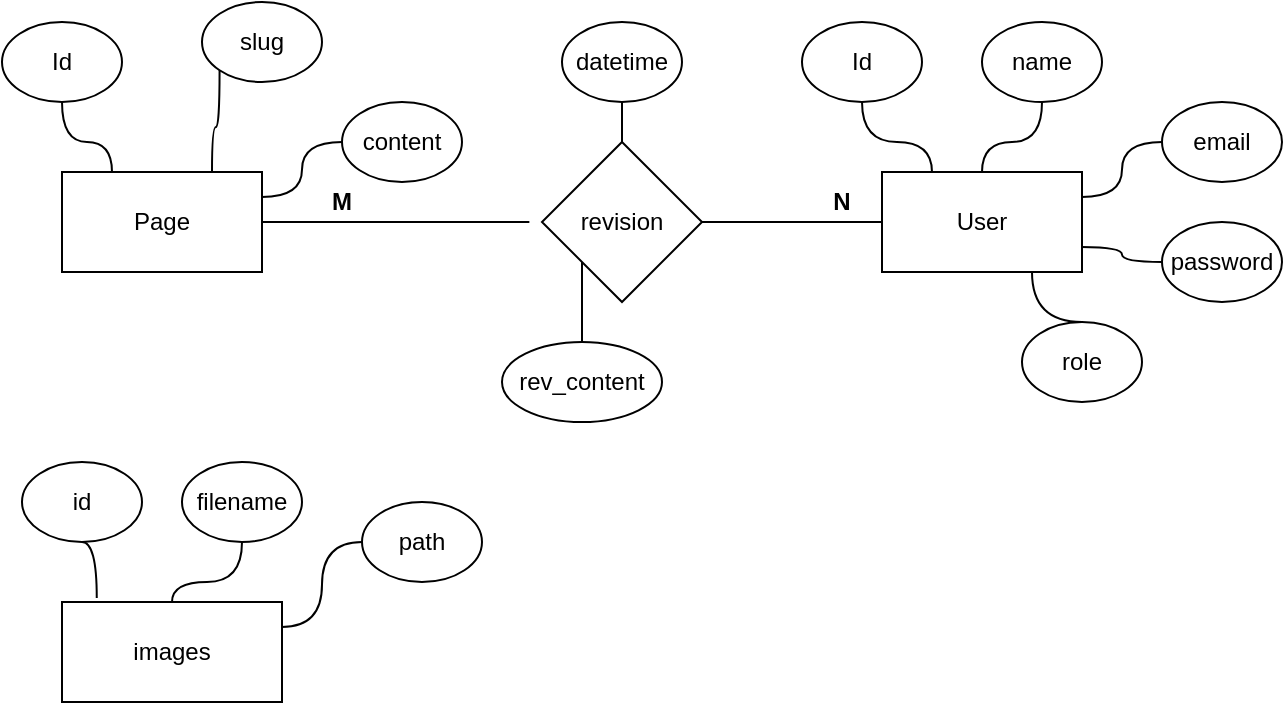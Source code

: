 <mxfile version="14.4.9" type="gitlab">
  <diagram id="R2lEEEUBdFMjLlhIrx00" name="Page-1">
    <mxGraphModel dx="782" dy="469" grid="1" gridSize="10" guides="1" tooltips="1" connect="1" arrows="1" fold="1" page="1" pageScale="1" pageWidth="827" pageHeight="1169" math="0" shadow="0" extFonts="Permanent Marker^https://fonts.googleapis.com/css?family=Permanent+Marker">
      <root>
        <mxCell id="0" />
        <mxCell id="1" parent="0" />
        <mxCell id="qQBjTNLBhVrsHFlp6GPE-38" style="edgeStyle=orthogonalEdgeStyle;curved=1;orthogonalLoop=1;jettySize=auto;html=1;exitX=1;exitY=0.5;exitDx=0;exitDy=0;endArrow=none;endFill=0;" edge="1" parent="1" source="qQBjTNLBhVrsHFlp6GPE-14" target="qQBjTNLBhVrsHFlp6GPE-29">
          <mxGeometry relative="1" as="geometry" />
        </mxCell>
        <mxCell id="qQBjTNLBhVrsHFlp6GPE-14" value="revision" style="rhombus;whiteSpace=wrap;html=1;" vertex="1" parent="1">
          <mxGeometry x="320" y="150" width="80" height="80" as="geometry" />
        </mxCell>
        <mxCell id="qQBjTNLBhVrsHFlp6GPE-24" style="edgeStyle=orthogonalEdgeStyle;curved=1;orthogonalLoop=1;jettySize=auto;html=1;exitX=0.75;exitY=0;exitDx=0;exitDy=0;entryX=0;entryY=1;entryDx=0;entryDy=0;endArrow=none;endFill=0;" edge="1" parent="1" source="qQBjTNLBhVrsHFlp6GPE-19" target="qQBjTNLBhVrsHFlp6GPE-21">
          <mxGeometry relative="1" as="geometry" />
        </mxCell>
        <mxCell id="qQBjTNLBhVrsHFlp6GPE-26" style="edgeStyle=orthogonalEdgeStyle;curved=1;orthogonalLoop=1;jettySize=auto;html=1;exitX=1;exitY=0.5;exitDx=0;exitDy=0;entryX=-0.079;entryY=0.5;entryDx=0;entryDy=0;entryPerimeter=0;endArrow=none;endFill=0;" edge="1" parent="1" source="qQBjTNLBhVrsHFlp6GPE-19" target="qQBjTNLBhVrsHFlp6GPE-14">
          <mxGeometry relative="1" as="geometry" />
        </mxCell>
        <mxCell id="qQBjTNLBhVrsHFlp6GPE-19" value="Page" style="rounded=0;whiteSpace=wrap;html=1;" vertex="1" parent="1">
          <mxGeometry x="80" y="165" width="100" height="50" as="geometry" />
        </mxCell>
        <mxCell id="qQBjTNLBhVrsHFlp6GPE-25" style="edgeStyle=orthogonalEdgeStyle;curved=1;orthogonalLoop=1;jettySize=auto;html=1;exitX=0.5;exitY=1;exitDx=0;exitDy=0;entryX=0.25;entryY=0;entryDx=0;entryDy=0;endArrow=none;endFill=0;" edge="1" parent="1" source="qQBjTNLBhVrsHFlp6GPE-20" target="qQBjTNLBhVrsHFlp6GPE-19">
          <mxGeometry relative="1" as="geometry" />
        </mxCell>
        <mxCell id="qQBjTNLBhVrsHFlp6GPE-20" value="Id" style="ellipse;whiteSpace=wrap;html=1;" vertex="1" parent="1">
          <mxGeometry x="50" y="90" width="60" height="40" as="geometry" />
        </mxCell>
        <mxCell id="qQBjTNLBhVrsHFlp6GPE-21" value="slug" style="ellipse;whiteSpace=wrap;html=1;" vertex="1" parent="1">
          <mxGeometry x="150" y="80" width="60" height="40" as="geometry" />
        </mxCell>
        <mxCell id="qQBjTNLBhVrsHFlp6GPE-27" style="edgeStyle=orthogonalEdgeStyle;curved=1;orthogonalLoop=1;jettySize=auto;html=1;exitX=0;exitY=0.5;exitDx=0;exitDy=0;entryX=1;entryY=0.25;entryDx=0;entryDy=0;endArrow=none;endFill=0;" edge="1" parent="1" source="qQBjTNLBhVrsHFlp6GPE-22" target="qQBjTNLBhVrsHFlp6GPE-19">
          <mxGeometry relative="1" as="geometry" />
        </mxCell>
        <mxCell id="qQBjTNLBhVrsHFlp6GPE-22" value="content" style="ellipse;whiteSpace=wrap;html=1;" vertex="1" parent="1">
          <mxGeometry x="220" y="130" width="60" height="40" as="geometry" />
        </mxCell>
        <mxCell id="qQBjTNLBhVrsHFlp6GPE-29" value="User" style="rounded=0;whiteSpace=wrap;html=1;" vertex="1" parent="1">
          <mxGeometry x="490" y="165" width="100" height="50" as="geometry" />
        </mxCell>
        <mxCell id="qQBjTNLBhVrsHFlp6GPE-31" style="edgeStyle=orthogonalEdgeStyle;curved=1;orthogonalLoop=1;jettySize=auto;html=1;entryX=0.25;entryY=0;entryDx=0;entryDy=0;endArrow=none;endFill=0;" edge="1" parent="1" source="qQBjTNLBhVrsHFlp6GPE-30" target="qQBjTNLBhVrsHFlp6GPE-29">
          <mxGeometry relative="1" as="geometry" />
        </mxCell>
        <mxCell id="qQBjTNLBhVrsHFlp6GPE-30" value="Id" style="ellipse;whiteSpace=wrap;html=1;" vertex="1" parent="1">
          <mxGeometry x="450" y="90" width="60" height="40" as="geometry" />
        </mxCell>
        <mxCell id="qQBjTNLBhVrsHFlp6GPE-33" style="edgeStyle=orthogonalEdgeStyle;curved=1;orthogonalLoop=1;jettySize=auto;html=1;exitX=0.5;exitY=1;exitDx=0;exitDy=0;entryX=0.5;entryY=0;entryDx=0;entryDy=0;endArrow=none;endFill=0;" edge="1" parent="1" source="qQBjTNLBhVrsHFlp6GPE-32" target="qQBjTNLBhVrsHFlp6GPE-29">
          <mxGeometry relative="1" as="geometry" />
        </mxCell>
        <mxCell id="qQBjTNLBhVrsHFlp6GPE-32" value="name" style="ellipse;whiteSpace=wrap;html=1;" vertex="1" parent="1">
          <mxGeometry x="540" y="90" width="60" height="40" as="geometry" />
        </mxCell>
        <mxCell id="qQBjTNLBhVrsHFlp6GPE-36" style="edgeStyle=orthogonalEdgeStyle;curved=1;orthogonalLoop=1;jettySize=auto;html=1;exitX=0;exitY=0.5;exitDx=0;exitDy=0;entryX=1;entryY=0.25;entryDx=0;entryDy=0;endArrow=none;endFill=0;" edge="1" parent="1" source="qQBjTNLBhVrsHFlp6GPE-34" target="qQBjTNLBhVrsHFlp6GPE-29">
          <mxGeometry relative="1" as="geometry" />
        </mxCell>
        <mxCell id="qQBjTNLBhVrsHFlp6GPE-34" value="email" style="ellipse;whiteSpace=wrap;html=1;" vertex="1" parent="1">
          <mxGeometry x="630" y="130" width="60" height="40" as="geometry" />
        </mxCell>
        <mxCell id="qQBjTNLBhVrsHFlp6GPE-37" style="edgeStyle=orthogonalEdgeStyle;curved=1;orthogonalLoop=1;jettySize=auto;html=1;exitX=0;exitY=0.5;exitDx=0;exitDy=0;entryX=1;entryY=0.75;entryDx=0;entryDy=0;endArrow=none;endFill=0;" edge="1" parent="1" source="qQBjTNLBhVrsHFlp6GPE-35" target="qQBjTNLBhVrsHFlp6GPE-29">
          <mxGeometry relative="1" as="geometry" />
        </mxCell>
        <mxCell id="qQBjTNLBhVrsHFlp6GPE-35" value="password" style="ellipse;whiteSpace=wrap;html=1;" vertex="1" parent="1">
          <mxGeometry x="630" y="190" width="60" height="40" as="geometry" />
        </mxCell>
        <mxCell id="qQBjTNLBhVrsHFlp6GPE-40" style="edgeStyle=orthogonalEdgeStyle;curved=1;orthogonalLoop=1;jettySize=auto;html=1;exitX=0.5;exitY=0;exitDx=0;exitDy=0;entryX=0.75;entryY=1;entryDx=0;entryDy=0;endArrow=none;endFill=0;" edge="1" parent="1" source="qQBjTNLBhVrsHFlp6GPE-39" target="qQBjTNLBhVrsHFlp6GPE-29">
          <mxGeometry relative="1" as="geometry" />
        </mxCell>
        <mxCell id="qQBjTNLBhVrsHFlp6GPE-39" value="role" style="ellipse;whiteSpace=wrap;html=1;" vertex="1" parent="1">
          <mxGeometry x="560" y="240" width="60" height="40" as="geometry" />
        </mxCell>
        <mxCell id="qQBjTNLBhVrsHFlp6GPE-41" value="images" style="rounded=0;whiteSpace=wrap;html=1;" vertex="1" parent="1">
          <mxGeometry x="80" y="380" width="110" height="50" as="geometry" />
        </mxCell>
        <mxCell id="qQBjTNLBhVrsHFlp6GPE-44" style="edgeStyle=orthogonalEdgeStyle;curved=1;orthogonalLoop=1;jettySize=auto;html=1;exitX=0.5;exitY=1;exitDx=0;exitDy=0;entryX=0.5;entryY=0;entryDx=0;entryDy=0;endArrow=none;endFill=0;" edge="1" parent="1" source="qQBjTNLBhVrsHFlp6GPE-42" target="qQBjTNLBhVrsHFlp6GPE-14">
          <mxGeometry relative="1" as="geometry" />
        </mxCell>
        <mxCell id="qQBjTNLBhVrsHFlp6GPE-42" value="datetime" style="ellipse;whiteSpace=wrap;html=1;" vertex="1" parent="1">
          <mxGeometry x="330" y="90" width="60" height="40" as="geometry" />
        </mxCell>
        <mxCell id="qQBjTNLBhVrsHFlp6GPE-46" style="edgeStyle=orthogonalEdgeStyle;curved=1;orthogonalLoop=1;jettySize=auto;html=1;entryX=0;entryY=1;entryDx=0;entryDy=0;endArrow=none;endFill=0;" edge="1" parent="1" source="qQBjTNLBhVrsHFlp6GPE-45" target="qQBjTNLBhVrsHFlp6GPE-14">
          <mxGeometry relative="1" as="geometry" />
        </mxCell>
        <mxCell id="qQBjTNLBhVrsHFlp6GPE-45" value="rev_content" style="ellipse;whiteSpace=wrap;html=1;" vertex="1" parent="1">
          <mxGeometry x="300" y="250" width="80" height="40" as="geometry" />
        </mxCell>
        <mxCell id="qQBjTNLBhVrsHFlp6GPE-48" style="edgeStyle=orthogonalEdgeStyle;curved=1;orthogonalLoop=1;jettySize=auto;html=1;exitX=0.5;exitY=1;exitDx=0;exitDy=0;entryX=0.158;entryY=-0.04;entryDx=0;entryDy=0;entryPerimeter=0;endArrow=none;endFill=0;" edge="1" parent="1" source="qQBjTNLBhVrsHFlp6GPE-47" target="qQBjTNLBhVrsHFlp6GPE-41">
          <mxGeometry relative="1" as="geometry" />
        </mxCell>
        <mxCell id="qQBjTNLBhVrsHFlp6GPE-47" value="id" style="ellipse;whiteSpace=wrap;html=1;" vertex="1" parent="1">
          <mxGeometry x="60" y="310" width="60" height="40" as="geometry" />
        </mxCell>
        <mxCell id="qQBjTNLBhVrsHFlp6GPE-50" style="edgeStyle=orthogonalEdgeStyle;curved=1;orthogonalLoop=1;jettySize=auto;html=1;exitX=0.5;exitY=1;exitDx=0;exitDy=0;entryX=0.5;entryY=0;entryDx=0;entryDy=0;endArrow=none;endFill=0;" edge="1" parent="1" source="qQBjTNLBhVrsHFlp6GPE-49" target="qQBjTNLBhVrsHFlp6GPE-41">
          <mxGeometry relative="1" as="geometry" />
        </mxCell>
        <mxCell id="qQBjTNLBhVrsHFlp6GPE-49" value="filename" style="ellipse;whiteSpace=wrap;html=1;" vertex="1" parent="1">
          <mxGeometry x="140" y="310" width="60" height="40" as="geometry" />
        </mxCell>
        <mxCell id="qQBjTNLBhVrsHFlp6GPE-52" style="edgeStyle=orthogonalEdgeStyle;curved=1;orthogonalLoop=1;jettySize=auto;html=1;exitX=0;exitY=0.5;exitDx=0;exitDy=0;entryX=1;entryY=0.25;entryDx=0;entryDy=0;endArrow=none;endFill=0;" edge="1" parent="1" source="qQBjTNLBhVrsHFlp6GPE-51" target="qQBjTNLBhVrsHFlp6GPE-41">
          <mxGeometry relative="1" as="geometry" />
        </mxCell>
        <mxCell id="qQBjTNLBhVrsHFlp6GPE-51" value="path" style="ellipse;whiteSpace=wrap;html=1;" vertex="1" parent="1">
          <mxGeometry x="230" y="330" width="60" height="40" as="geometry" />
        </mxCell>
        <mxCell id="qQBjTNLBhVrsHFlp6GPE-53" value="&lt;b&gt;N&lt;/b&gt;" style="text;html=1;strokeColor=none;fillColor=none;align=center;verticalAlign=middle;whiteSpace=wrap;rounded=0;" vertex="1" parent="1">
          <mxGeometry x="450" y="170" width="40" height="20" as="geometry" />
        </mxCell>
        <mxCell id="qQBjTNLBhVrsHFlp6GPE-54" value="&lt;b&gt;M&lt;br&gt;&lt;/b&gt;" style="text;html=1;strokeColor=none;fillColor=none;align=center;verticalAlign=middle;whiteSpace=wrap;rounded=0;" vertex="1" parent="1">
          <mxGeometry x="200" y="170" width="40" height="20" as="geometry" />
        </mxCell>
      </root>
    </mxGraphModel>
  </diagram>
</mxfile>
